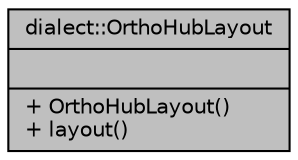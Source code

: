 digraph "dialect::OrthoHubLayout"
{
  edge [fontname="Helvetica",fontsize="10",labelfontname="Helvetica",labelfontsize="10"];
  node [fontname="Helvetica",fontsize="10",shape=record];
  Node1 [label="{dialect::OrthoHubLayout\n||+ OrthoHubLayout()\l+ layout()\l}",height=0.2,width=0.4,color="black", fillcolor="grey75", style="filled", fontcolor="black"];
}
